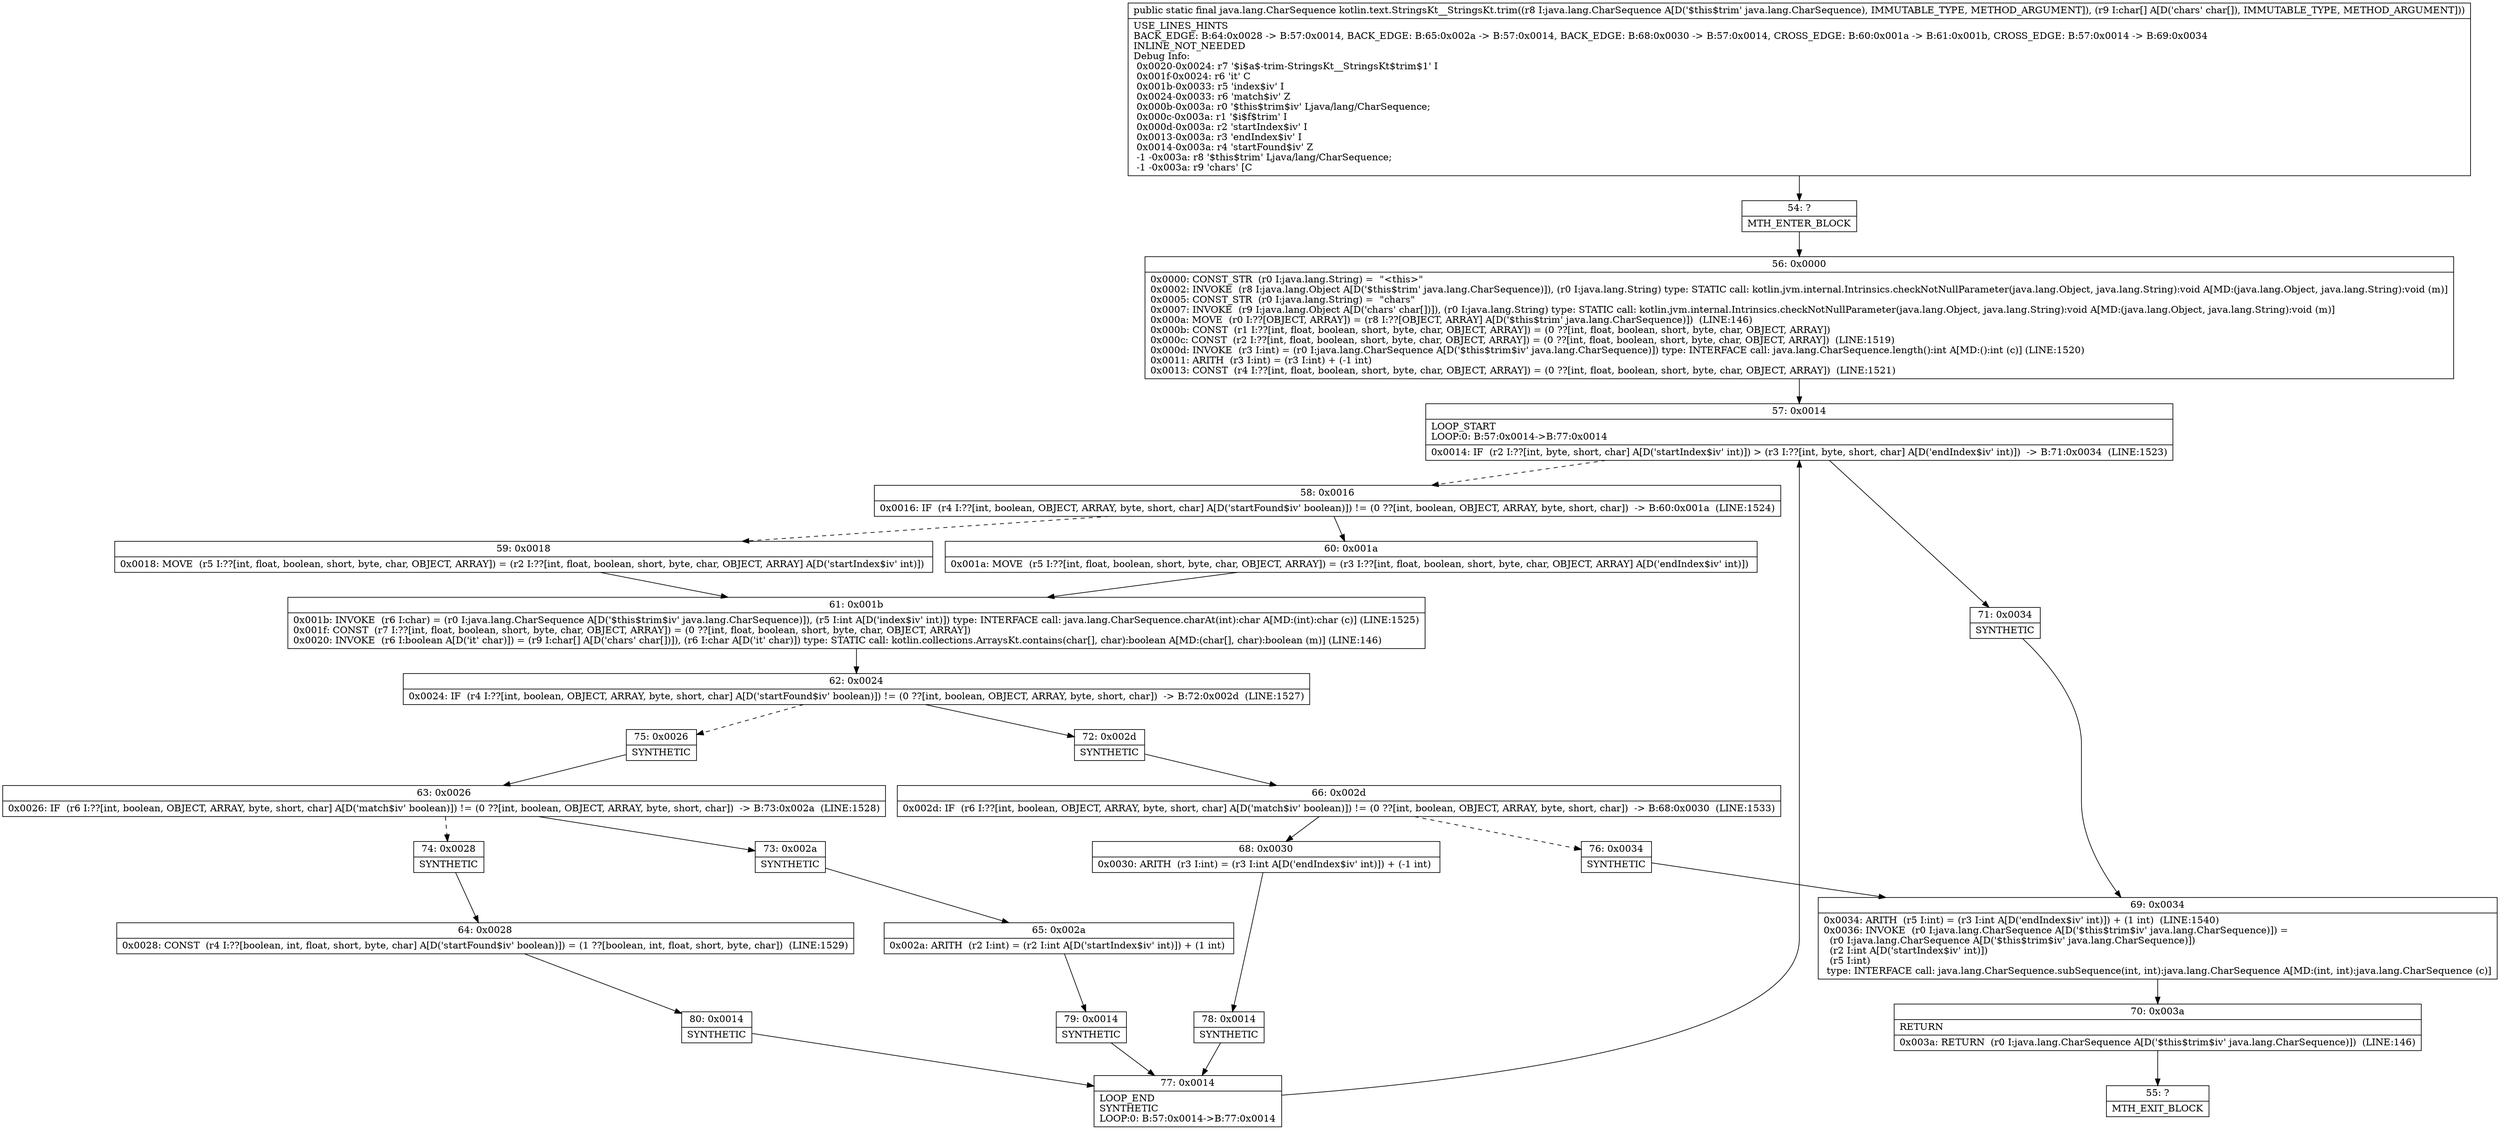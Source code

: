 digraph "CFG forkotlin.text.StringsKt__StringsKt.trim(Ljava\/lang\/CharSequence;[C)Ljava\/lang\/CharSequence;" {
Node_54 [shape=record,label="{54\:\ ?|MTH_ENTER_BLOCK\l}"];
Node_56 [shape=record,label="{56\:\ 0x0000|0x0000: CONST_STR  (r0 I:java.lang.String) =  \"\<this\>\" \l0x0002: INVOKE  (r8 I:java.lang.Object A[D('$this$trim' java.lang.CharSequence)]), (r0 I:java.lang.String) type: STATIC call: kotlin.jvm.internal.Intrinsics.checkNotNullParameter(java.lang.Object, java.lang.String):void A[MD:(java.lang.Object, java.lang.String):void (m)]\l0x0005: CONST_STR  (r0 I:java.lang.String) =  \"chars\" \l0x0007: INVOKE  (r9 I:java.lang.Object A[D('chars' char[])]), (r0 I:java.lang.String) type: STATIC call: kotlin.jvm.internal.Intrinsics.checkNotNullParameter(java.lang.Object, java.lang.String):void A[MD:(java.lang.Object, java.lang.String):void (m)]\l0x000a: MOVE  (r0 I:??[OBJECT, ARRAY]) = (r8 I:??[OBJECT, ARRAY] A[D('$this$trim' java.lang.CharSequence)])  (LINE:146)\l0x000b: CONST  (r1 I:??[int, float, boolean, short, byte, char, OBJECT, ARRAY]) = (0 ??[int, float, boolean, short, byte, char, OBJECT, ARRAY]) \l0x000c: CONST  (r2 I:??[int, float, boolean, short, byte, char, OBJECT, ARRAY]) = (0 ??[int, float, boolean, short, byte, char, OBJECT, ARRAY])  (LINE:1519)\l0x000d: INVOKE  (r3 I:int) = (r0 I:java.lang.CharSequence A[D('$this$trim$iv' java.lang.CharSequence)]) type: INTERFACE call: java.lang.CharSequence.length():int A[MD:():int (c)] (LINE:1520)\l0x0011: ARITH  (r3 I:int) = (r3 I:int) + (\-1 int) \l0x0013: CONST  (r4 I:??[int, float, boolean, short, byte, char, OBJECT, ARRAY]) = (0 ??[int, float, boolean, short, byte, char, OBJECT, ARRAY])  (LINE:1521)\l}"];
Node_57 [shape=record,label="{57\:\ 0x0014|LOOP_START\lLOOP:0: B:57:0x0014\-\>B:77:0x0014\l|0x0014: IF  (r2 I:??[int, byte, short, char] A[D('startIndex$iv' int)]) \> (r3 I:??[int, byte, short, char] A[D('endIndex$iv' int)])  \-\> B:71:0x0034  (LINE:1523)\l}"];
Node_58 [shape=record,label="{58\:\ 0x0016|0x0016: IF  (r4 I:??[int, boolean, OBJECT, ARRAY, byte, short, char] A[D('startFound$iv' boolean)]) != (0 ??[int, boolean, OBJECT, ARRAY, byte, short, char])  \-\> B:60:0x001a  (LINE:1524)\l}"];
Node_59 [shape=record,label="{59\:\ 0x0018|0x0018: MOVE  (r5 I:??[int, float, boolean, short, byte, char, OBJECT, ARRAY]) = (r2 I:??[int, float, boolean, short, byte, char, OBJECT, ARRAY] A[D('startIndex$iv' int)]) \l}"];
Node_61 [shape=record,label="{61\:\ 0x001b|0x001b: INVOKE  (r6 I:char) = (r0 I:java.lang.CharSequence A[D('$this$trim$iv' java.lang.CharSequence)]), (r5 I:int A[D('index$iv' int)]) type: INTERFACE call: java.lang.CharSequence.charAt(int):char A[MD:(int):char (c)] (LINE:1525)\l0x001f: CONST  (r7 I:??[int, float, boolean, short, byte, char, OBJECT, ARRAY]) = (0 ??[int, float, boolean, short, byte, char, OBJECT, ARRAY]) \l0x0020: INVOKE  (r6 I:boolean A[D('it' char)]) = (r9 I:char[] A[D('chars' char[])]), (r6 I:char A[D('it' char)]) type: STATIC call: kotlin.collections.ArraysKt.contains(char[], char):boolean A[MD:(char[], char):boolean (m)] (LINE:146)\l}"];
Node_62 [shape=record,label="{62\:\ 0x0024|0x0024: IF  (r4 I:??[int, boolean, OBJECT, ARRAY, byte, short, char] A[D('startFound$iv' boolean)]) != (0 ??[int, boolean, OBJECT, ARRAY, byte, short, char])  \-\> B:72:0x002d  (LINE:1527)\l}"];
Node_72 [shape=record,label="{72\:\ 0x002d|SYNTHETIC\l}"];
Node_66 [shape=record,label="{66\:\ 0x002d|0x002d: IF  (r6 I:??[int, boolean, OBJECT, ARRAY, byte, short, char] A[D('match$iv' boolean)]) != (0 ??[int, boolean, OBJECT, ARRAY, byte, short, char])  \-\> B:68:0x0030  (LINE:1533)\l}"];
Node_68 [shape=record,label="{68\:\ 0x0030|0x0030: ARITH  (r3 I:int) = (r3 I:int A[D('endIndex$iv' int)]) + (\-1 int) \l}"];
Node_78 [shape=record,label="{78\:\ 0x0014|SYNTHETIC\l}"];
Node_77 [shape=record,label="{77\:\ 0x0014|LOOP_END\lSYNTHETIC\lLOOP:0: B:57:0x0014\-\>B:77:0x0014\l}"];
Node_76 [shape=record,label="{76\:\ 0x0034|SYNTHETIC\l}"];
Node_69 [shape=record,label="{69\:\ 0x0034|0x0034: ARITH  (r5 I:int) = (r3 I:int A[D('endIndex$iv' int)]) + (1 int)  (LINE:1540)\l0x0036: INVOKE  (r0 I:java.lang.CharSequence A[D('$this$trim$iv' java.lang.CharSequence)]) = \l  (r0 I:java.lang.CharSequence A[D('$this$trim$iv' java.lang.CharSequence)])\l  (r2 I:int A[D('startIndex$iv' int)])\l  (r5 I:int)\l type: INTERFACE call: java.lang.CharSequence.subSequence(int, int):java.lang.CharSequence A[MD:(int, int):java.lang.CharSequence (c)]\l}"];
Node_70 [shape=record,label="{70\:\ 0x003a|RETURN\l|0x003a: RETURN  (r0 I:java.lang.CharSequence A[D('$this$trim$iv' java.lang.CharSequence)])  (LINE:146)\l}"];
Node_55 [shape=record,label="{55\:\ ?|MTH_EXIT_BLOCK\l}"];
Node_75 [shape=record,label="{75\:\ 0x0026|SYNTHETIC\l}"];
Node_63 [shape=record,label="{63\:\ 0x0026|0x0026: IF  (r6 I:??[int, boolean, OBJECT, ARRAY, byte, short, char] A[D('match$iv' boolean)]) != (0 ??[int, boolean, OBJECT, ARRAY, byte, short, char])  \-\> B:73:0x002a  (LINE:1528)\l}"];
Node_73 [shape=record,label="{73\:\ 0x002a|SYNTHETIC\l}"];
Node_65 [shape=record,label="{65\:\ 0x002a|0x002a: ARITH  (r2 I:int) = (r2 I:int A[D('startIndex$iv' int)]) + (1 int) \l}"];
Node_79 [shape=record,label="{79\:\ 0x0014|SYNTHETIC\l}"];
Node_74 [shape=record,label="{74\:\ 0x0028|SYNTHETIC\l}"];
Node_64 [shape=record,label="{64\:\ 0x0028|0x0028: CONST  (r4 I:??[boolean, int, float, short, byte, char] A[D('startFound$iv' boolean)]) = (1 ??[boolean, int, float, short, byte, char])  (LINE:1529)\l}"];
Node_80 [shape=record,label="{80\:\ 0x0014|SYNTHETIC\l}"];
Node_60 [shape=record,label="{60\:\ 0x001a|0x001a: MOVE  (r5 I:??[int, float, boolean, short, byte, char, OBJECT, ARRAY]) = (r3 I:??[int, float, boolean, short, byte, char, OBJECT, ARRAY] A[D('endIndex$iv' int)]) \l}"];
Node_71 [shape=record,label="{71\:\ 0x0034|SYNTHETIC\l}"];
MethodNode[shape=record,label="{public static final java.lang.CharSequence kotlin.text.StringsKt__StringsKt.trim((r8 I:java.lang.CharSequence A[D('$this$trim' java.lang.CharSequence), IMMUTABLE_TYPE, METHOD_ARGUMENT]), (r9 I:char[] A[D('chars' char[]), IMMUTABLE_TYPE, METHOD_ARGUMENT]))  | USE_LINES_HINTS\lBACK_EDGE: B:64:0x0028 \-\> B:57:0x0014, BACK_EDGE: B:65:0x002a \-\> B:57:0x0014, BACK_EDGE: B:68:0x0030 \-\> B:57:0x0014, CROSS_EDGE: B:60:0x001a \-\> B:61:0x001b, CROSS_EDGE: B:57:0x0014 \-\> B:69:0x0034\lINLINE_NOT_NEEDED\lDebug Info:\l  0x0020\-0x0024: r7 '$i$a$\-trim\-StringsKt__StringsKt$trim$1' I\l  0x001f\-0x0024: r6 'it' C\l  0x001b\-0x0033: r5 'index$iv' I\l  0x0024\-0x0033: r6 'match$iv' Z\l  0x000b\-0x003a: r0 '$this$trim$iv' Ljava\/lang\/CharSequence;\l  0x000c\-0x003a: r1 '$i$f$trim' I\l  0x000d\-0x003a: r2 'startIndex$iv' I\l  0x0013\-0x003a: r3 'endIndex$iv' I\l  0x0014\-0x003a: r4 'startFound$iv' Z\l  \-1 \-0x003a: r8 '$this$trim' Ljava\/lang\/CharSequence;\l  \-1 \-0x003a: r9 'chars' [C\l}"];
MethodNode -> Node_54;Node_54 -> Node_56;
Node_56 -> Node_57;
Node_57 -> Node_58[style=dashed];
Node_57 -> Node_71;
Node_58 -> Node_59[style=dashed];
Node_58 -> Node_60;
Node_59 -> Node_61;
Node_61 -> Node_62;
Node_62 -> Node_72;
Node_62 -> Node_75[style=dashed];
Node_72 -> Node_66;
Node_66 -> Node_68;
Node_66 -> Node_76[style=dashed];
Node_68 -> Node_78;
Node_78 -> Node_77;
Node_77 -> Node_57;
Node_76 -> Node_69;
Node_69 -> Node_70;
Node_70 -> Node_55;
Node_75 -> Node_63;
Node_63 -> Node_73;
Node_63 -> Node_74[style=dashed];
Node_73 -> Node_65;
Node_65 -> Node_79;
Node_79 -> Node_77;
Node_74 -> Node_64;
Node_64 -> Node_80;
Node_80 -> Node_77;
Node_60 -> Node_61;
Node_71 -> Node_69;
}

